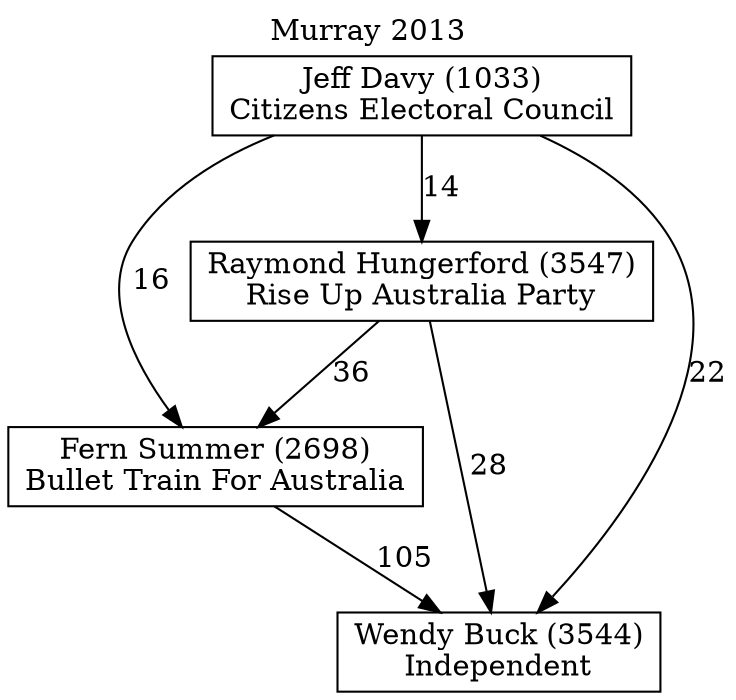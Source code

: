// House preference flow
digraph "Wendy Buck (3544)_Murray_2013" {
	graph [label="Murray 2013" labelloc=t mclimit=10]
	node [shape=box]
	"Fern Summer (2698)" [label="Fern Summer (2698)
Bullet Train For Australia"]
	"Jeff Davy (1033)" [label="Jeff Davy (1033)
Citizens Electoral Council"]
	"Raymond Hungerford (3547)" [label="Raymond Hungerford (3547)
Rise Up Australia Party"]
	"Wendy Buck (3544)" [label="Wendy Buck (3544)
Independent"]
	"Fern Summer (2698)" -> "Wendy Buck (3544)" [label=105]
	"Jeff Davy (1033)" -> "Fern Summer (2698)" [label=16]
	"Jeff Davy (1033)" -> "Raymond Hungerford (3547)" [label=14]
	"Jeff Davy (1033)" -> "Wendy Buck (3544)" [label=22]
	"Raymond Hungerford (3547)" -> "Fern Summer (2698)" [label=36]
	"Raymond Hungerford (3547)" -> "Wendy Buck (3544)" [label=28]
}
